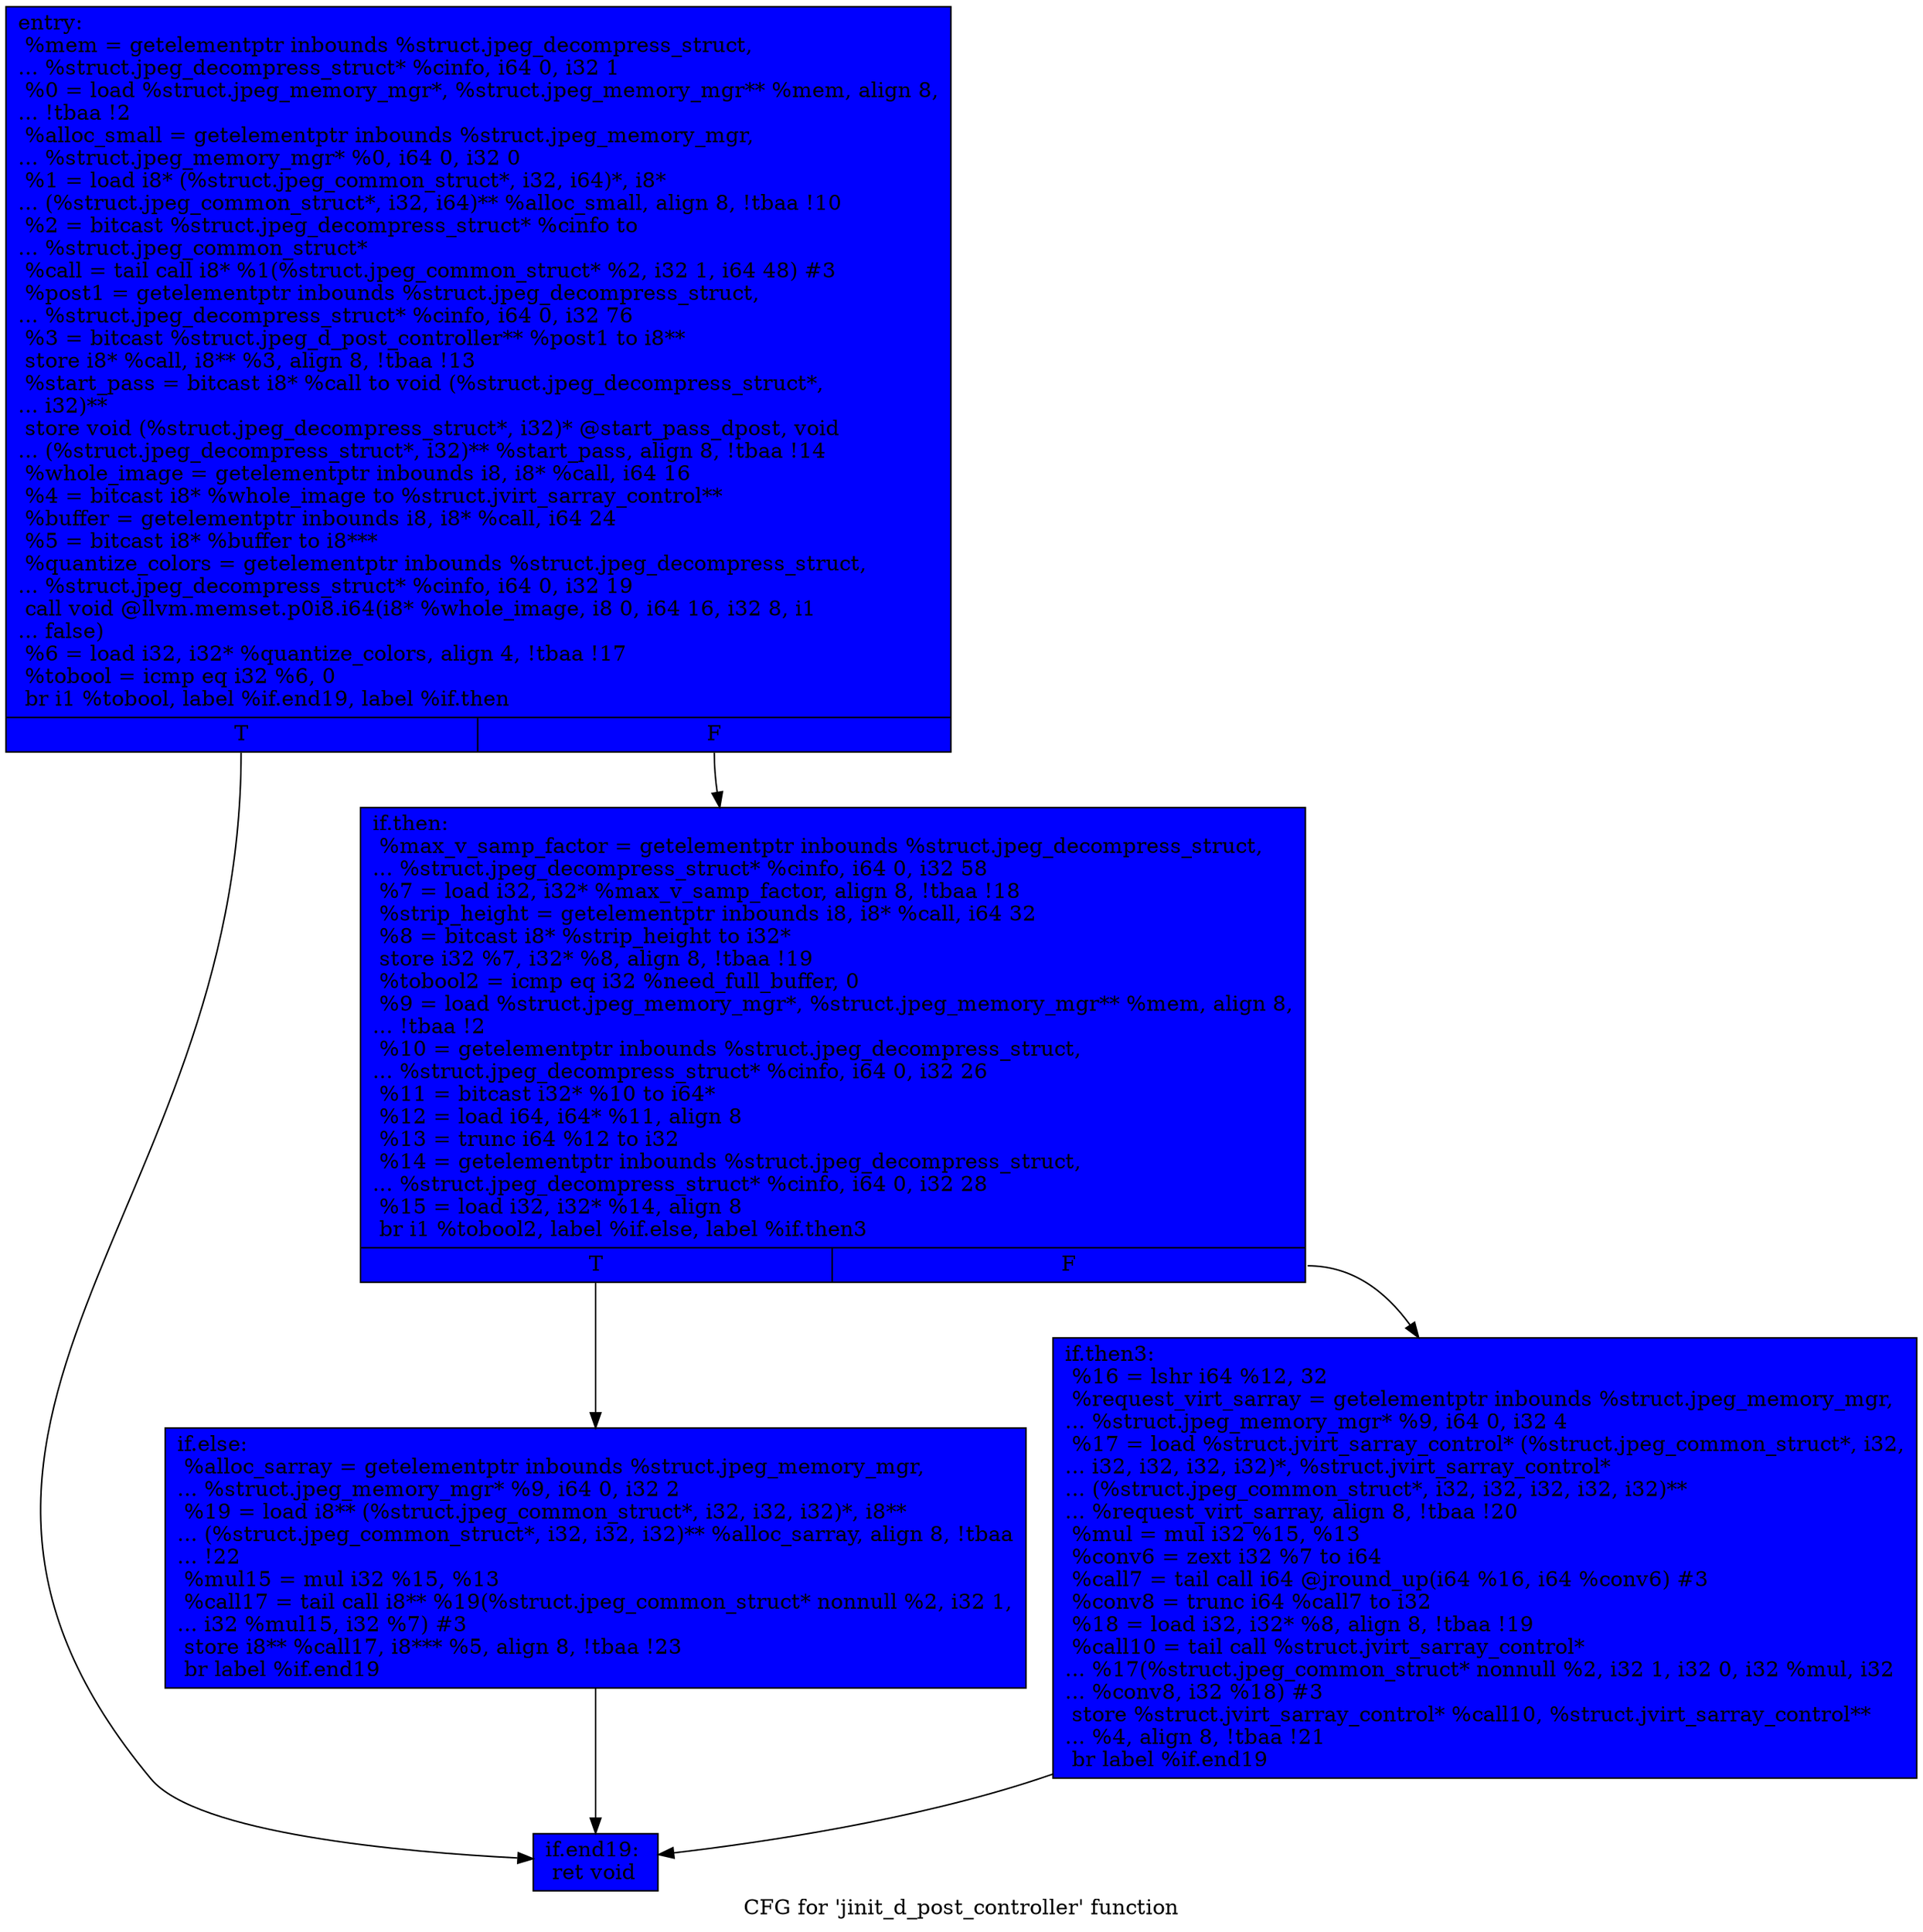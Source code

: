 digraph "CFG for 'jinit_d_post_controller' function" {
	label="CFG for 'jinit_d_post_controller' function";

	Node0x4dc05e0 [shape=record, style = filled, fillcolor = blue, label="{entry:\l  %mem = getelementptr inbounds %struct.jpeg_decompress_struct,\l... %struct.jpeg_decompress_struct* %cinfo, i64 0, i32 1\l  %0 = load %struct.jpeg_memory_mgr*, %struct.jpeg_memory_mgr** %mem, align 8,\l... !tbaa !2\l  %alloc_small = getelementptr inbounds %struct.jpeg_memory_mgr,\l... %struct.jpeg_memory_mgr* %0, i64 0, i32 0\l  %1 = load i8* (%struct.jpeg_common_struct*, i32, i64)*, i8*\l... (%struct.jpeg_common_struct*, i32, i64)** %alloc_small, align 8, !tbaa !10\l  %2 = bitcast %struct.jpeg_decompress_struct* %cinfo to\l... %struct.jpeg_common_struct*\l  %call = tail call i8* %1(%struct.jpeg_common_struct* %2, i32 1, i64 48) #3\l  %post1 = getelementptr inbounds %struct.jpeg_decompress_struct,\l... %struct.jpeg_decompress_struct* %cinfo, i64 0, i32 76\l  %3 = bitcast %struct.jpeg_d_post_controller** %post1 to i8**\l  store i8* %call, i8** %3, align 8, !tbaa !13\l  %start_pass = bitcast i8* %call to void (%struct.jpeg_decompress_struct*,\l... i32)**\l  store void (%struct.jpeg_decompress_struct*, i32)* @start_pass_dpost, void\l... (%struct.jpeg_decompress_struct*, i32)** %start_pass, align 8, !tbaa !14\l  %whole_image = getelementptr inbounds i8, i8* %call, i64 16\l  %4 = bitcast i8* %whole_image to %struct.jvirt_sarray_control**\l  %buffer = getelementptr inbounds i8, i8* %call, i64 24\l  %5 = bitcast i8* %buffer to i8***\l  %quantize_colors = getelementptr inbounds %struct.jpeg_decompress_struct,\l... %struct.jpeg_decompress_struct* %cinfo, i64 0, i32 19\l  call void @llvm.memset.p0i8.i64(i8* %whole_image, i8 0, i64 16, i32 8, i1\l... false)\l  %6 = load i32, i32* %quantize_colors, align 4, !tbaa !17\l  %tobool = icmp eq i32 %6, 0\l  br i1 %tobool, label %if.end19, label %if.then\l|{<s0>T|<s1>F}}"];
	Node0x4dc05e0:s0 -> Node0x4dc3590;
	Node0x4dc05e0:s1 -> Node0x4dbd260;
	Node0x4dbd260 [shape=record, style = filled, fillcolor = blue, label="{if.then:                                          \l  %max_v_samp_factor = getelementptr inbounds %struct.jpeg_decompress_struct,\l... %struct.jpeg_decompress_struct* %cinfo, i64 0, i32 58\l  %7 = load i32, i32* %max_v_samp_factor, align 8, !tbaa !18\l  %strip_height = getelementptr inbounds i8, i8* %call, i64 32\l  %8 = bitcast i8* %strip_height to i32*\l  store i32 %7, i32* %8, align 8, !tbaa !19\l  %tobool2 = icmp eq i32 %need_full_buffer, 0\l  %9 = load %struct.jpeg_memory_mgr*, %struct.jpeg_memory_mgr** %mem, align 8,\l... !tbaa !2\l  %10 = getelementptr inbounds %struct.jpeg_decompress_struct,\l... %struct.jpeg_decompress_struct* %cinfo, i64 0, i32 26\l  %11 = bitcast i32* %10 to i64*\l  %12 = load i64, i64* %11, align 8\l  %13 = trunc i64 %12 to i32\l  %14 = getelementptr inbounds %struct.jpeg_decompress_struct,\l... %struct.jpeg_decompress_struct* %cinfo, i64 0, i32 28\l  %15 = load i32, i32* %14, align 8\l  br i1 %tobool2, label %if.else, label %if.then3\l|{<s0>T|<s1>F}}"];
	Node0x4dbd260:s0 -> Node0x4dc48c0;
	Node0x4dbd260:s1 -> Node0x4dc4970;
	Node0x4dc4970 [shape=record, style = filled, fillcolor = blue, label="{if.then3:                                         \l  %16 = lshr i64 %12, 32\l  %request_virt_sarray = getelementptr inbounds %struct.jpeg_memory_mgr,\l... %struct.jpeg_memory_mgr* %9, i64 0, i32 4\l  %17 = load %struct.jvirt_sarray_control* (%struct.jpeg_common_struct*, i32,\l... i32, i32, i32, i32)*, %struct.jvirt_sarray_control*\l... (%struct.jpeg_common_struct*, i32, i32, i32, i32, i32)**\l... %request_virt_sarray, align 8, !tbaa !20\l  %mul = mul i32 %15, %13\l  %conv6 = zext i32 %7 to i64\l  %call7 = tail call i64 @jround_up(i64 %16, i64 %conv6) #3\l  %conv8 = trunc i64 %call7 to i32\l  %18 = load i32, i32* %8, align 8, !tbaa !19\l  %call10 = tail call %struct.jvirt_sarray_control*\l... %17(%struct.jpeg_common_struct* nonnull %2, i32 1, i32 0, i32 %mul, i32\l... %conv8, i32 %18) #3\l  store %struct.jvirt_sarray_control* %call10, %struct.jvirt_sarray_control**\l... %4, align 8, !tbaa !21\l  br label %if.end19\l}"];
	Node0x4dc4970 -> Node0x4dc3590;
	Node0x4dc48c0 [shape=record, style = filled, fillcolor = blue, label="{if.else:                                          \l  %alloc_sarray = getelementptr inbounds %struct.jpeg_memory_mgr,\l... %struct.jpeg_memory_mgr* %9, i64 0, i32 2\l  %19 = load i8** (%struct.jpeg_common_struct*, i32, i32, i32)*, i8**\l... (%struct.jpeg_common_struct*, i32, i32, i32)** %alloc_sarray, align 8, !tbaa\l... !22\l  %mul15 = mul i32 %15, %13\l  %call17 = tail call i8** %19(%struct.jpeg_common_struct* nonnull %2, i32 1,\l... i32 %mul15, i32 %7) #3\l  store i8** %call17, i8*** %5, align 8, !tbaa !23\l  br label %if.end19\l}"];
	Node0x4dc48c0 -> Node0x4dc3590;
	Node0x4dc3590 [shape=record, style = filled, fillcolor = blue, label="{if.end19:                                         \l  ret void\l}"];
}
